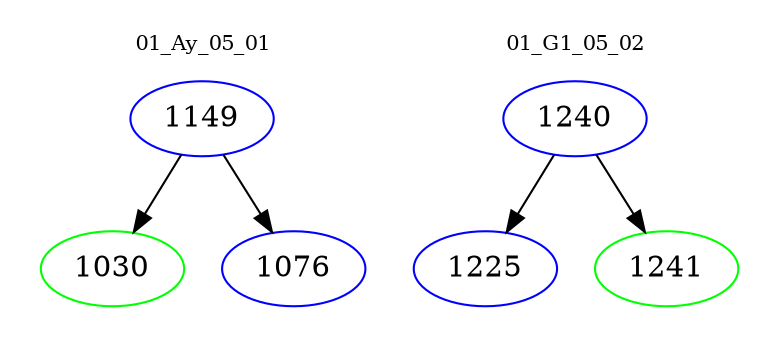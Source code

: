 digraph{
subgraph cluster_0 {
color = white
label = "01_Ay_05_01";
fontsize=10;
T0_1149 [label="1149", color="blue"]
T0_1149 -> T0_1030 [color="black"]
T0_1030 [label="1030", color="green"]
T0_1149 -> T0_1076 [color="black"]
T0_1076 [label="1076", color="blue"]
}
subgraph cluster_1 {
color = white
label = "01_G1_05_02";
fontsize=10;
T1_1240 [label="1240", color="blue"]
T1_1240 -> T1_1225 [color="black"]
T1_1225 [label="1225", color="blue"]
T1_1240 -> T1_1241 [color="black"]
T1_1241 [label="1241", color="green"]
}
}
